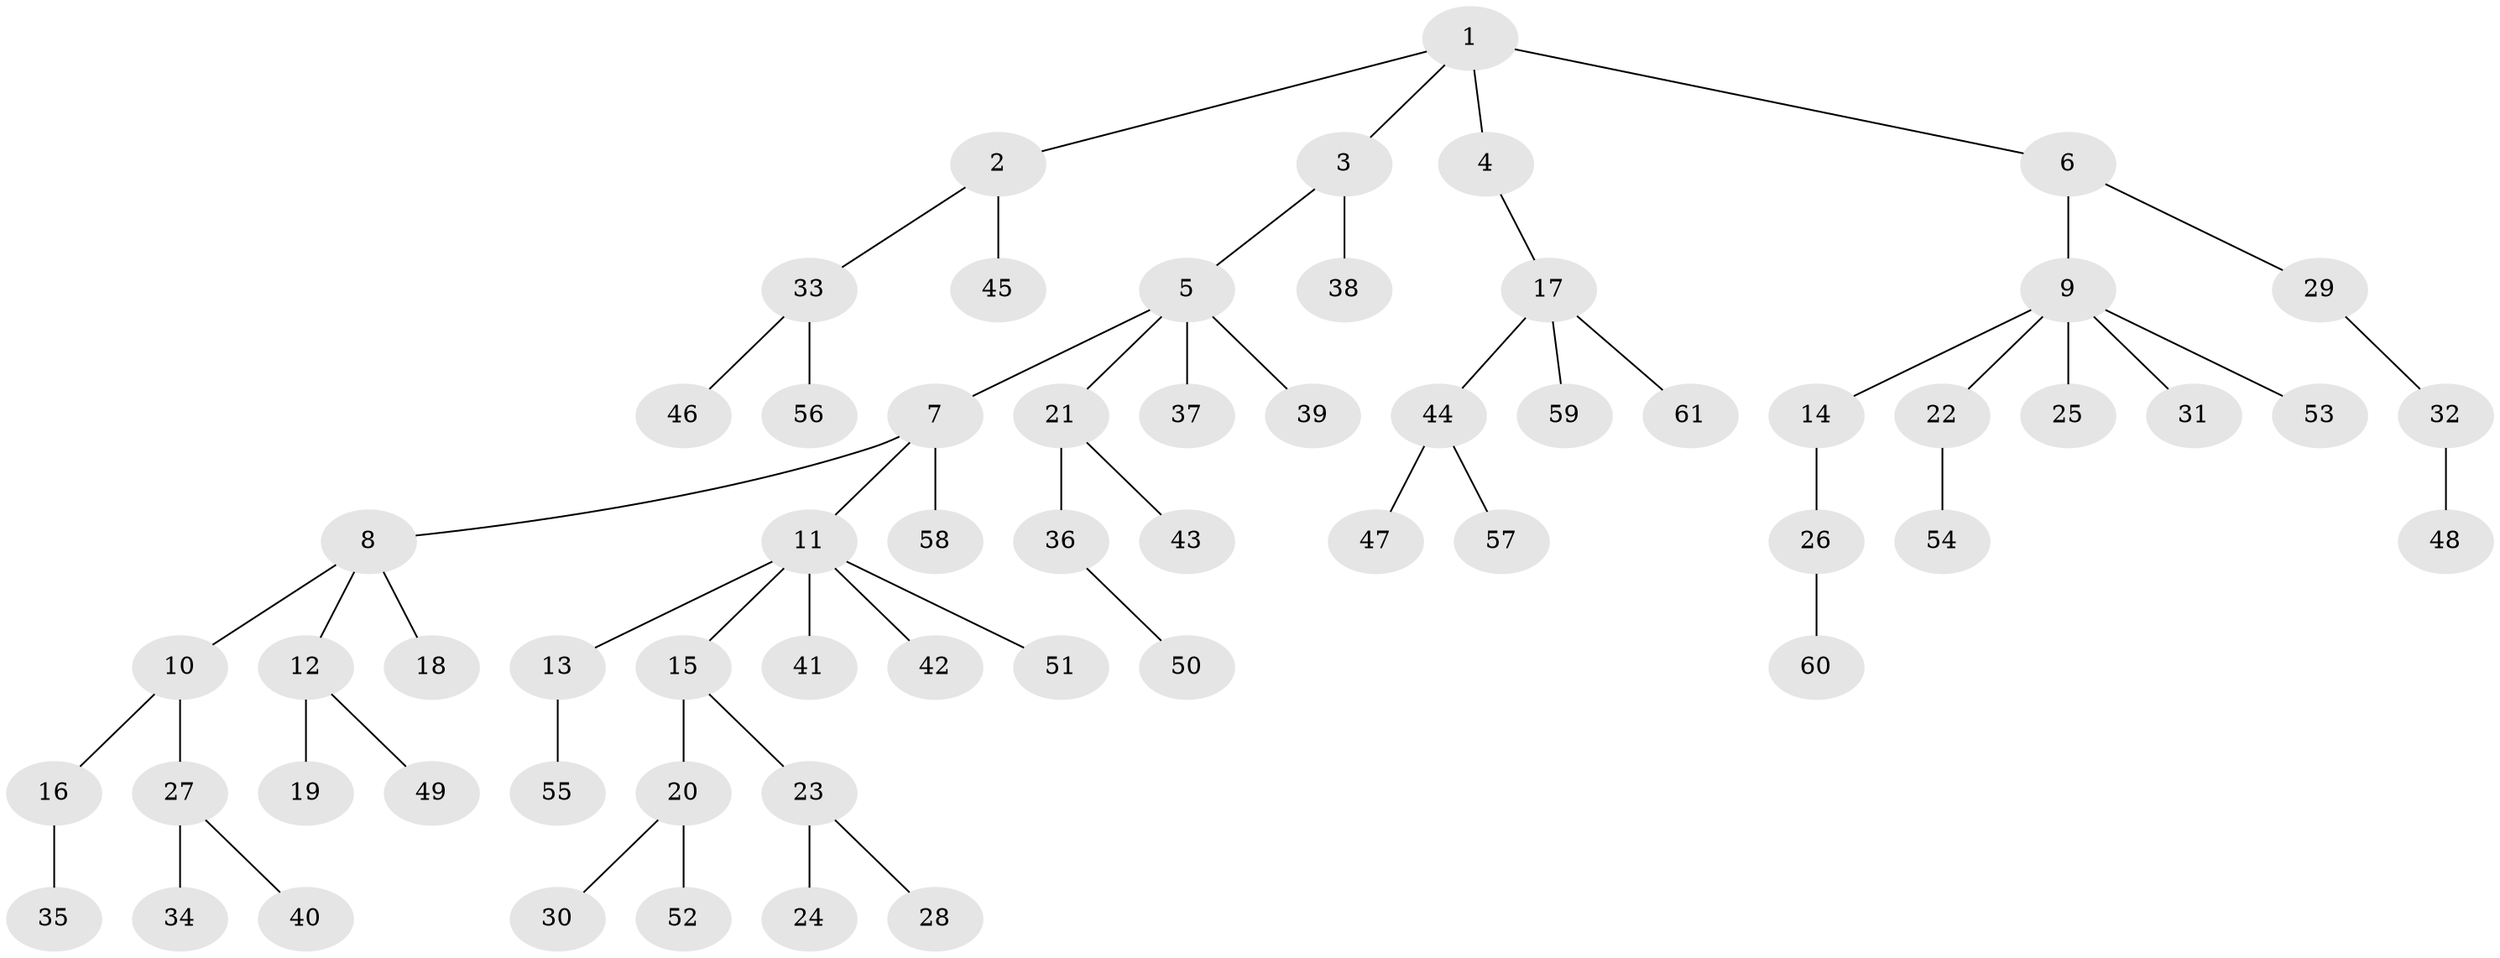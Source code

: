 // coarse degree distribution, {5: 0.04878048780487805, 2: 0.3170731707317073, 4: 0.024390243902439025, 8: 0.024390243902439025, 3: 0.0975609756097561, 1: 0.4878048780487805}
// Generated by graph-tools (version 1.1) at 2025/52/02/27/25 19:52:12]
// undirected, 61 vertices, 60 edges
graph export_dot {
graph [start="1"]
  node [color=gray90,style=filled];
  1;
  2;
  3;
  4;
  5;
  6;
  7;
  8;
  9;
  10;
  11;
  12;
  13;
  14;
  15;
  16;
  17;
  18;
  19;
  20;
  21;
  22;
  23;
  24;
  25;
  26;
  27;
  28;
  29;
  30;
  31;
  32;
  33;
  34;
  35;
  36;
  37;
  38;
  39;
  40;
  41;
  42;
  43;
  44;
  45;
  46;
  47;
  48;
  49;
  50;
  51;
  52;
  53;
  54;
  55;
  56;
  57;
  58;
  59;
  60;
  61;
  1 -- 2;
  1 -- 3;
  1 -- 4;
  1 -- 6;
  2 -- 33;
  2 -- 45;
  3 -- 5;
  3 -- 38;
  4 -- 17;
  5 -- 7;
  5 -- 21;
  5 -- 37;
  5 -- 39;
  6 -- 9;
  6 -- 29;
  7 -- 8;
  7 -- 11;
  7 -- 58;
  8 -- 10;
  8 -- 12;
  8 -- 18;
  9 -- 14;
  9 -- 22;
  9 -- 25;
  9 -- 31;
  9 -- 53;
  10 -- 16;
  10 -- 27;
  11 -- 13;
  11 -- 15;
  11 -- 41;
  11 -- 42;
  11 -- 51;
  12 -- 19;
  12 -- 49;
  13 -- 55;
  14 -- 26;
  15 -- 20;
  15 -- 23;
  16 -- 35;
  17 -- 44;
  17 -- 59;
  17 -- 61;
  20 -- 30;
  20 -- 52;
  21 -- 36;
  21 -- 43;
  22 -- 54;
  23 -- 24;
  23 -- 28;
  26 -- 60;
  27 -- 34;
  27 -- 40;
  29 -- 32;
  32 -- 48;
  33 -- 46;
  33 -- 56;
  36 -- 50;
  44 -- 47;
  44 -- 57;
}
